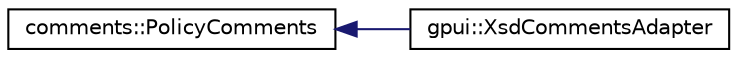 digraph "Graphical Class Hierarchy"
{
 // LATEX_PDF_SIZE
  edge [fontname="Helvetica",fontsize="10",labelfontname="Helvetica",labelfontsize="10"];
  node [fontname="Helvetica",fontsize="10",shape=record];
  rankdir="LR";
  Node0 [label="comments::PolicyComments",height=0.2,width=0.4,color="black", fillcolor="white", style="filled",URL="$classcomments_1_1_policy_comments.html",tooltip="The PolicyComments class This outermost (document) element may not be contained by any other elements..."];
  Node0 -> Node1 [dir="back",color="midnightblue",fontsize="10",style="solid",fontname="Helvetica"];
  Node1 [label="gpui::XsdCommentsAdapter",height=0.2,width=0.4,color="black", fillcolor="white", style="filled",URL="$classgpui_1_1_xsd_comments_adapter.html",tooltip=" "];
}
